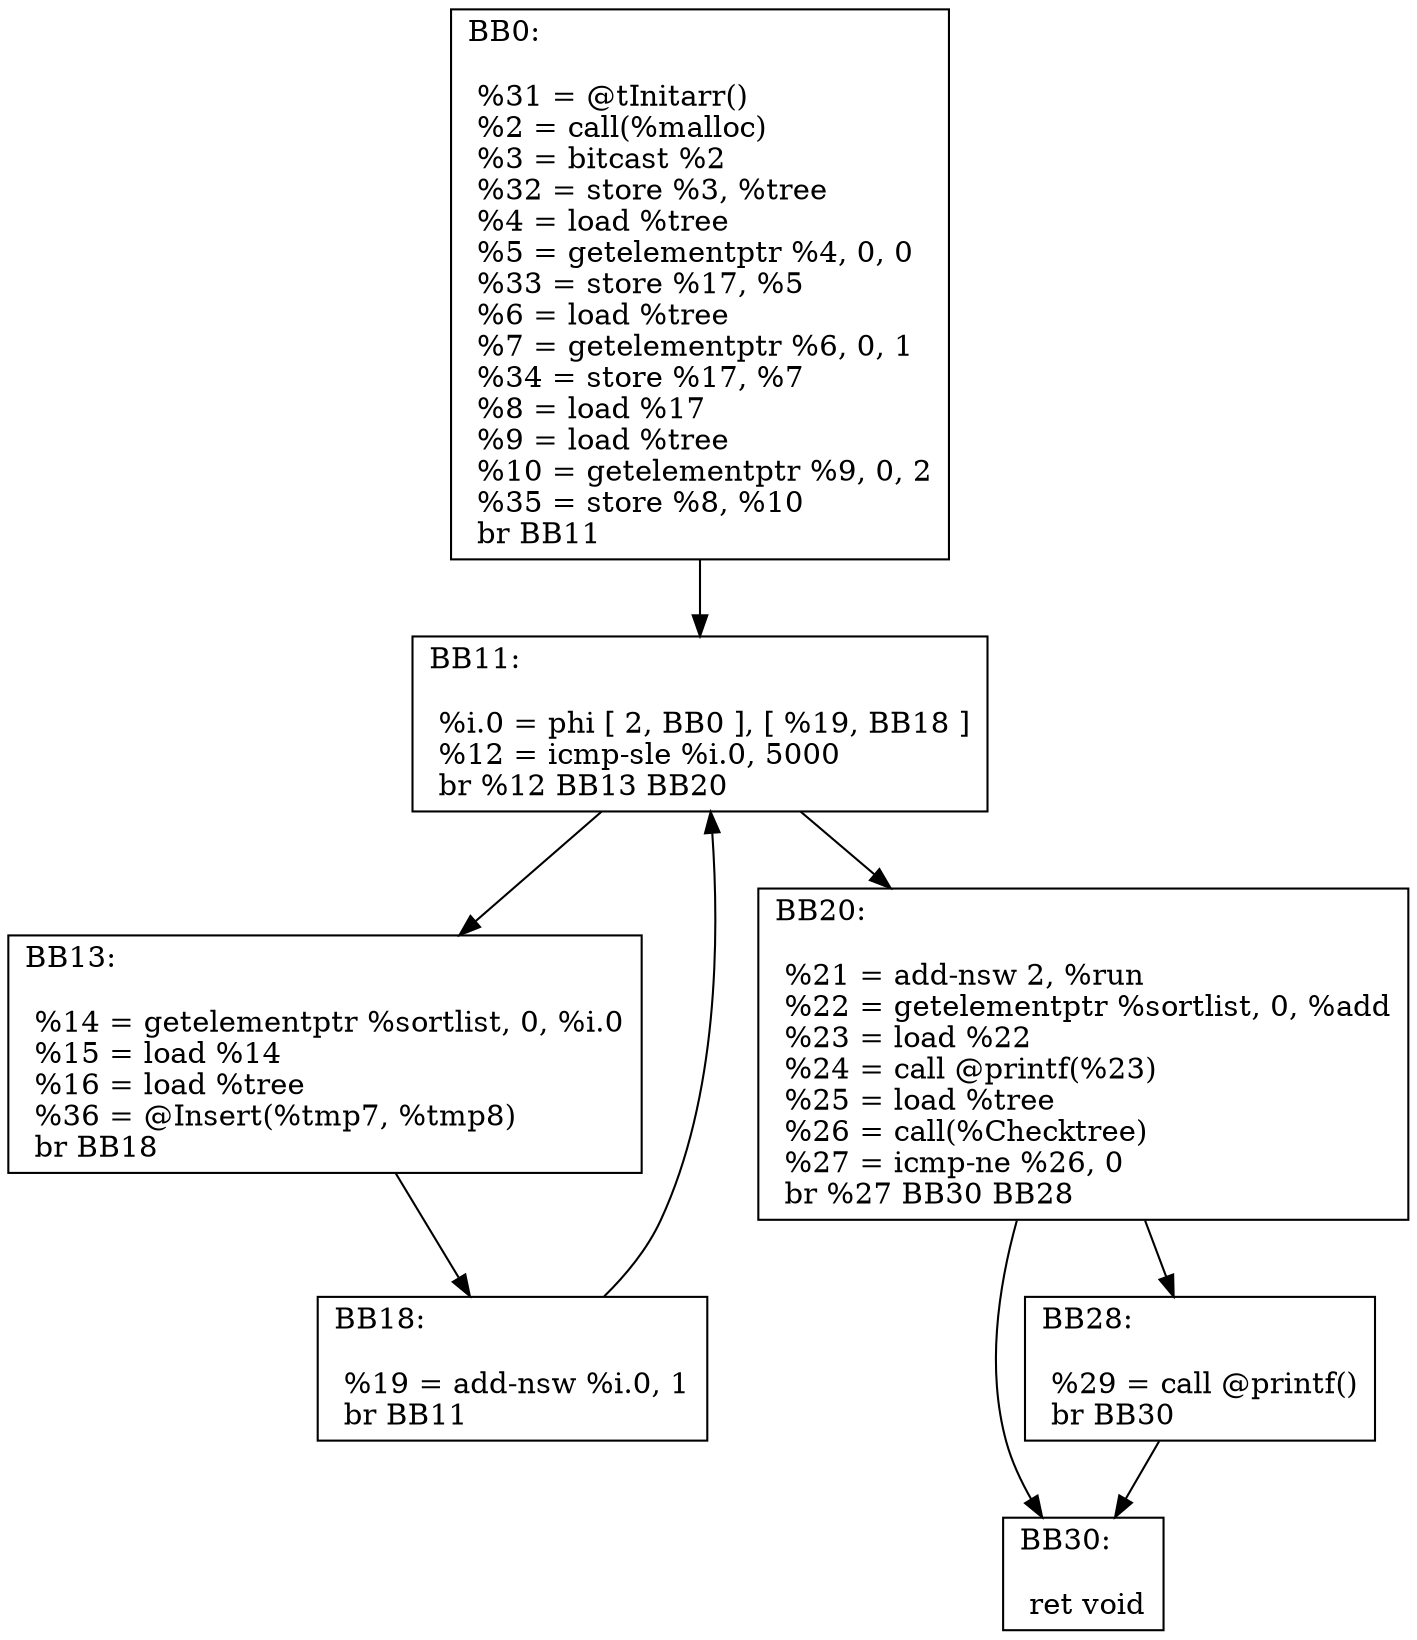 digraph "CFG for 'Trees' function" {
	AA0 [shape=record, label="{BB0:\l\l  %31 = @tInitarr()\l %2 = call(%malloc)\l %3 = bitcast %2\l %32 = store %3,  %tree\l %4 = load %tree\l %5 = getelementptr %4,  0,  0\l %33 = store %17,  %5\l %6 = load %tree\l %7 = getelementptr %6,  0,  1\l %34 = store %17,  %7\l %8 = load %17\l %9 = load %tree\l %10 = getelementptr %9,  0,  2\l %35 = store %8,  %10\l br  BB11\l}"];
	AA0 -> AA11
	AA11 [shape=record, label="{BB11:\l\l  %i.0 = phi [ 2, BB0 ], [  %19, BB18 ]\l %12 = icmp-sle %i.0,  5000\l br %12 BB13 BB20\l}"];
	AA11 -> AA13
	AA11 -> AA20
	AA13 [shape=record, label="{BB13:\l\l  %14 = getelementptr %sortlist,  0,  %i.0\l %15 = load %14\l %16 = load %tree\l %36 = @Insert(%tmp7, %tmp8)\l br  BB18\l}"];
	AA13 -> AA18
	AA18 [shape=record, label="{BB18:\l\l  %19 = add-nsw %i.0,  1\l br  BB11\l}"];
	AA18 -> AA11
	AA20 [shape=record, label="{BB20:\l\l  %21 = add-nsw 2,  %run\l %22 = getelementptr %sortlist,  0,  %add\l %23 = load %22\l %24 = call @printf(%23)\l %25 = load %tree\l %26 = call(%Checktree)\l %27 = icmp-ne %26,  0\l br %27 BB30 BB28\l}"];
	AA20 -> AA30
	AA20 -> AA28
	AA28 [shape=record, label="{BB28:\l\l  %29 = call @printf()\l br  BB30\l}"];
	AA28 -> AA30
	AA30 [shape=record, label="{BB30:\l\l  ret void\l}"];
}
